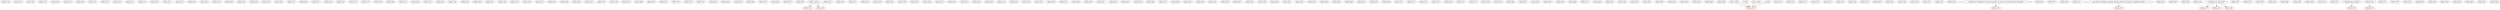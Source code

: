 digraph G {
    JSISA_110;
    JSISA_121;
    JSISA_130;
    JSISA_154;
    JSISA_202;
    JSISA_205;
    JSISA_206;
    JSISA_207;
    JSISA_210;
    JSISA_212;
    JSISA_213;
    JSISA_215;
    JSISA_220;
    JSISA_221;
    JSISA_224;
    JSISA_236;
    JSISA_241;
    JSISA_242;
    JSISA_244;
    JSISA_245;
    JSISA_260;
    JSISA_261;
    JSISA_265;
    JSISA_270;
    JSISA_280;
    JSISA_301;
    JSISA_302;
    JSISA_303;
    JSISA_314;
    JSISA_315;
    JSISA_316;
    JSISA_320;
    JSISA_321;
    JSISA_322;
    JSISA_323;
    JSISA_324;
    JSISA_328;
    JSISA_339;
    JSISA_340;
    JSISA_341;
    JSISA_342;
    JSISA_343;
    JSISA_344;
    JSISA_345;
    JSISA_346;
    JSISA_348;
    JSISA_350;
    JSISA_351;
    JSISA_355;
    JSISA_356;
    JSISA_357;
    JSISA_360;
    JSISA_364;
    JSISA_367;
    JSISA_370;
    JSISA_375;
    JSISA_376;
    JSISA_401;
    JSISA_402;
    JSISA_403;
    JSISA_404;
    JSISA_405;
    JSISA_406;
    JSISA_407;
    JSISA_408;
    edge [color=black];
    ANTH_course -> JSISA_412;
    JSISA_413;
    JSISA_416;
    JSISA_417;
    JSISA_418;
    JSISA_419;
    JSISA_420;
    JSISA_422;
    JSISA_423;
    JSISA_424;
    JSISA_425;
    JSISA_426;
    JSISA_427;
    JSISA_429;
    JSISA_430;
    JSISA_431;
    JSISA_433;
    JSISA_434;
    JSISA_435;
    JSISA_436;
    JSISA_437;
    JSISA_438;
    JSISA_439;
    JSISA_441;
    JSISA_442;
    JSISA_443;
    JSISA_444;
    JSISA_445;
    JSISA_447;
    JSISA_448;
    JSISA_449;
    edge [color=black];
    ANTH_course -> JSISA_452;
    JSISA_454;
    JSISA_455;
    JSISA_456;
    JSISA_457;
    JSISA_458;
    JSISA_459;
    JSISA_460;
    JSISA_461;
    JSISA_462;
    JSISA_463;
    JSISA_464;
    JSISA_465;
    JSISA_466;
    JSISA_467;
    JSISA_468;
    JSISA_469;
    JSISA_470;
    JSISA_471;
    JSISA_472;
    JSISA_473;
    JSISA_474;
    JSISA_475;
    JSISA_477;
    JSISA_478;
    JSISA_479;
    JSISA_480;
    JSISA_481;
    JSISA_482;
    JSISA_483;
    JSISA_485;
    JSISA_486;
    JSISA_487;
    JSISA_489;
    JSISA_491;
    JSISA_492;
    JSISA_493;
    JSISA_494;
    JSISA_495;
    JSISA_498;
    JSISA_504;
    JSISA_506;
    JSISA_508;
    JSISA_509;
    edge [color=black];
    JSIS_A_508 -> JSISA_510;
    A_508 -> JSISA_510;
    edge [color=red];
    JSIS_A_509 -> JSISA_510;
    A_509 -> JSISA_510;
    JSISA_512;
    JSISA_513;
    JSISA_514;
    JSISA_515;
    JSISA_516;
    JSISA_519;
    JSISA_520;
    JSISA_521;
    JSISA_522;
    JSISA_526;
    JSISA_528;
    JSISA_529;
    JSISA_531;
    JSISA_532;
    JSISA_534;
    edge [color=black];
    a_course_on_contemporary_Chinese_politics_or_history_or_permission_of_instructor -> JSISA_535;
    JSISA_536;
    JSISA_537;
    JSISA_540;
    JSISA_541;
    edge [color=black];
    one_course_in_modern_Japanese_history_political_economy_or_political_science -> JSISA_543;
    JSISA_544;
    JSISA_545;
    JSISA_546;
    JSISA_548;
    edge [color=black];
    permission_of_instructor -> JSISA_551;
    JSISA_552;
    JSISA_553;
    JSISA_555;
    JSISA_560;
    edge [color=black];
    permission_of_instructor -> JSISA_563;
    JSISA_566;
    JSISA_568;
    JSISA_569;
    JSISA_573;
    JSISA_574;
    edge [color=black];
    background_on_Japan -> JSISA_575;
    edge [color=black];
    HSTAS_454 -> JSISA_576;
    JSISA_577;
    JSISA_578;
    JSISA_579;
    JSISA_580;
    JSISA_581;
    JSISA_582;
    JSISA_584;
    edge [color=black];
    permission_of_instructor -> JSISA_585;
    JSISA_586;
    JSISA_587;
    JSISA_593;
}
